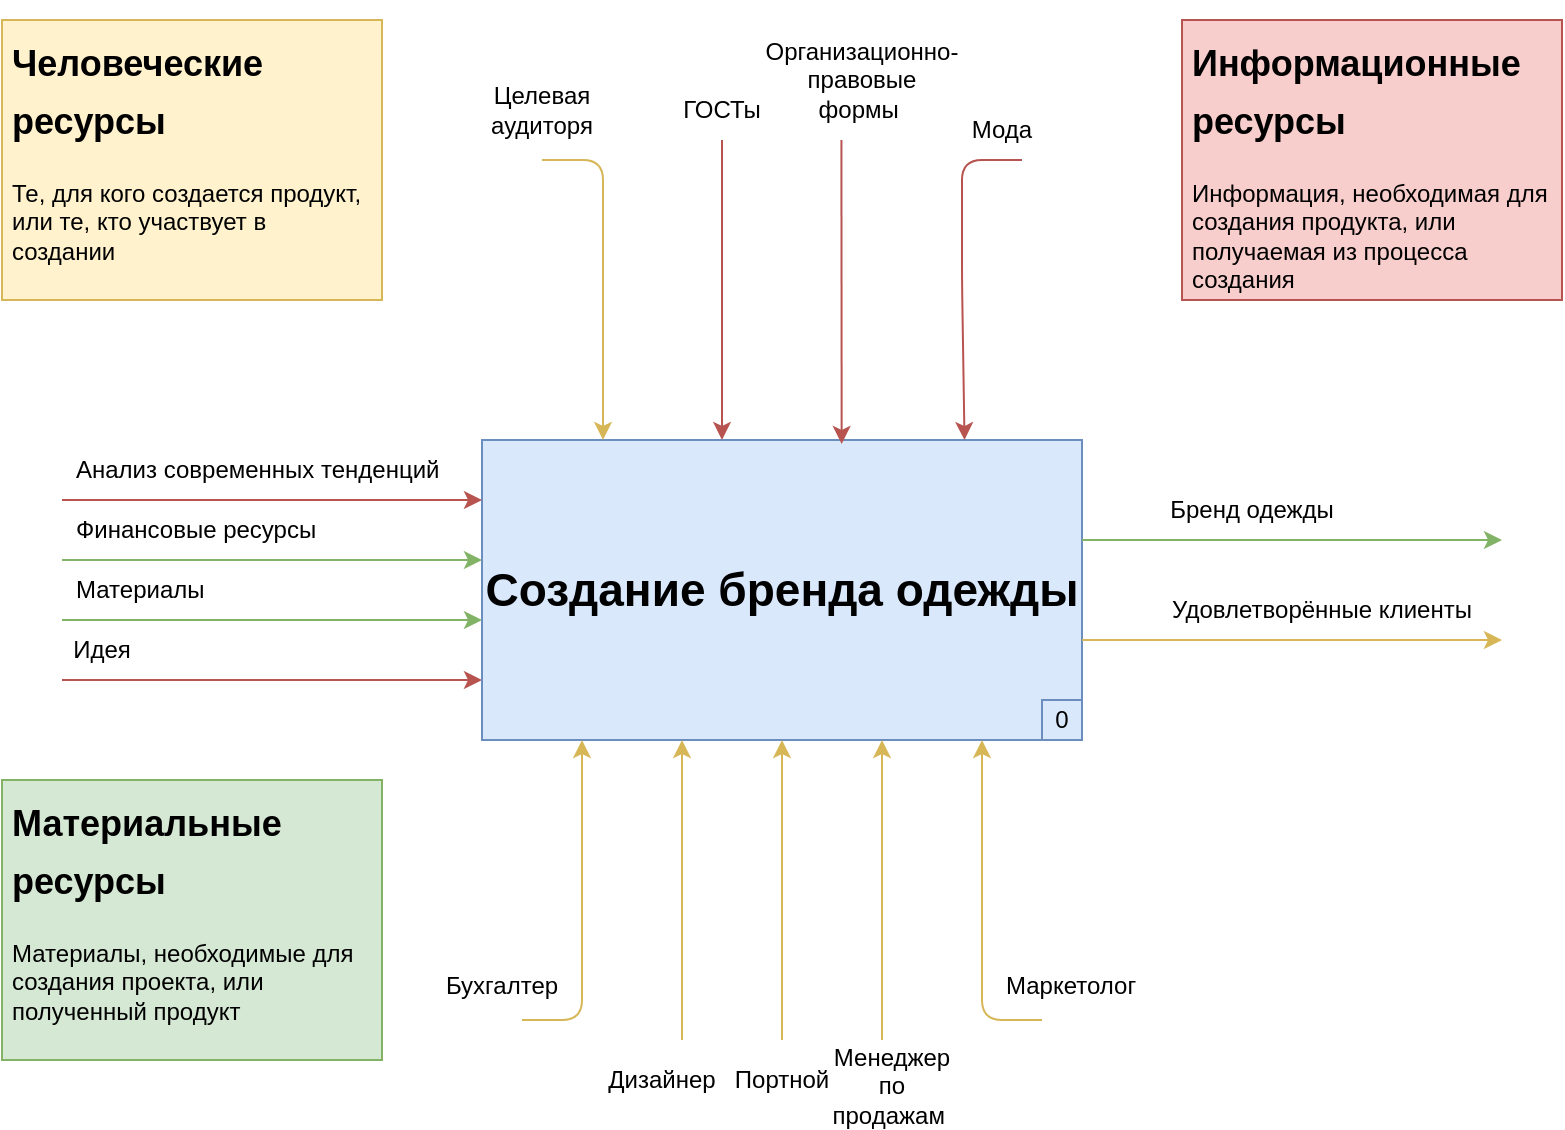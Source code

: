 <mxfile version="23.1.5" type="device">
  <diagram id="R2lEEEUBdFMjLlhIrx00" name="Page-1">
    <mxGraphModel dx="1002" dy="575" grid="1" gridSize="10" guides="1" tooltips="1" connect="1" arrows="1" fold="1" page="1" pageScale="1" pageWidth="850" pageHeight="1100" math="0" shadow="0" extFonts="Permanent Marker^https://fonts.googleapis.com/css?family=Permanent+Marker">
      <root>
        <mxCell id="0" />
        <mxCell id="1" parent="0" />
        <mxCell id="nWgdCa_OSJq7tMi1Lqan-3" value="" style="endArrow=classic;html=1;rounded=0;fillColor=#f8cecc;strokeColor=#b85450;" parent="1" edge="1">
          <mxGeometry width="50" height="50" relative="1" as="geometry">
            <mxPoint x="50" y="610" as="sourcePoint" />
            <mxPoint x="260" y="610" as="targetPoint" />
          </mxGeometry>
        </mxCell>
        <mxCell id="nWgdCa_OSJq7tMi1Lqan-5" value="Идея" style="text;html=1;strokeColor=none;fillColor=none;align=center;verticalAlign=middle;whiteSpace=wrap;rounded=0;" parent="1" vertex="1">
          <mxGeometry x="40" y="580" width="60" height="30" as="geometry" />
        </mxCell>
        <mxCell id="nWgdCa_OSJq7tMi1Lqan-6" value="" style="endArrow=classic;html=1;rounded=0;fillColor=#d5e8d4;strokeColor=#82b366;" parent="1" edge="1">
          <mxGeometry width="50" height="50" relative="1" as="geometry">
            <mxPoint x="50" y="580" as="sourcePoint" />
            <mxPoint x="260" y="580" as="targetPoint" />
          </mxGeometry>
        </mxCell>
        <mxCell id="nWgdCa_OSJq7tMi1Lqan-7" value="Материалы" style="text;html=1;strokeColor=none;fillColor=none;align=left;verticalAlign=middle;whiteSpace=wrap;rounded=0;" parent="1" vertex="1">
          <mxGeometry x="55" y="550" width="70" height="30" as="geometry" />
        </mxCell>
        <mxCell id="nWgdCa_OSJq7tMi1Lqan-8" value="" style="endArrow=classic;html=1;rounded=0;fillColor=#d5e8d4;strokeColor=#82b366;" parent="1" edge="1">
          <mxGeometry width="50" height="50" relative="1" as="geometry">
            <mxPoint x="50" y="550" as="sourcePoint" />
            <mxPoint x="260" y="550" as="targetPoint" />
          </mxGeometry>
        </mxCell>
        <mxCell id="nWgdCa_OSJq7tMi1Lqan-9" value="Финансовые ресурсы" style="text;html=1;align=left;verticalAlign=middle;whiteSpace=wrap;rounded=0;" parent="1" vertex="1">
          <mxGeometry x="55" y="520" width="130" height="30" as="geometry" />
        </mxCell>
        <mxCell id="nWgdCa_OSJq7tMi1Lqan-1" value="&lt;b&gt;&lt;font style=&quot;font-size: 23px;&quot;&gt;Создание бренда одежды&lt;/font&gt;&lt;/b&gt;" style="rounded=0;whiteSpace=wrap;html=1;fillColor=#dae8fc;strokeColor=#6c8ebf;" parent="1" vertex="1">
          <mxGeometry x="260" y="490" width="300" height="150" as="geometry" />
        </mxCell>
        <mxCell id="nWgdCa_OSJq7tMi1Lqan-16" value="" style="endArrow=classic;html=1;rounded=0;fillColor=#d5e8d4;strokeColor=#82b366;" parent="1" edge="1">
          <mxGeometry width="50" height="50" relative="1" as="geometry">
            <mxPoint x="560" y="540" as="sourcePoint" />
            <mxPoint x="770" y="540" as="targetPoint" />
          </mxGeometry>
        </mxCell>
        <mxCell id="nWgdCa_OSJq7tMi1Lqan-17" value="Бренд одежды" style="text;html=1;strokeColor=none;fillColor=none;align=center;verticalAlign=middle;whiteSpace=wrap;rounded=0;" parent="1" vertex="1">
          <mxGeometry x="600" y="510" width="90" height="30" as="geometry" />
        </mxCell>
        <mxCell id="nWgdCa_OSJq7tMi1Lqan-18" value="" style="endArrow=classic;html=1;rounded=0;fillColor=#f8cecc;strokeColor=#b85450;" parent="1" edge="1">
          <mxGeometry width="50" height="50" relative="1" as="geometry">
            <mxPoint x="50" y="520" as="sourcePoint" />
            <mxPoint x="260" y="520" as="targetPoint" />
          </mxGeometry>
        </mxCell>
        <mxCell id="nWgdCa_OSJq7tMi1Lqan-19" value="Анализ современных тенденций" style="text;html=1;strokeColor=none;fillColor=none;align=left;verticalAlign=middle;whiteSpace=wrap;rounded=0;" parent="1" vertex="1">
          <mxGeometry x="55" y="490" width="185" height="30" as="geometry" />
        </mxCell>
        <mxCell id="nWgdCa_OSJq7tMi1Lqan-21" value="" style="endArrow=classic;html=1;rounded=0;fillColor=#fff2cc;strokeColor=#d6b656;" parent="1" edge="1">
          <mxGeometry width="50" height="50" relative="1" as="geometry">
            <mxPoint x="560" y="590" as="sourcePoint" />
            <mxPoint x="770" y="590" as="targetPoint" />
          </mxGeometry>
        </mxCell>
        <mxCell id="nWgdCa_OSJq7tMi1Lqan-22" value="Удовлетворённые клиенты" style="text;html=1;strokeColor=none;fillColor=none;align=center;verticalAlign=middle;whiteSpace=wrap;rounded=0;" parent="1" vertex="1">
          <mxGeometry x="600" y="560" width="160" height="30" as="geometry" />
        </mxCell>
        <mxCell id="nWgdCa_OSJq7tMi1Lqan-28" value="" style="endArrow=classic;html=1;rounded=0;fillColor=#f8cecc;strokeColor=#b85450;" parent="1" edge="1">
          <mxGeometry width="50" height="50" relative="1" as="geometry">
            <mxPoint x="380" y="340" as="sourcePoint" />
            <mxPoint x="380" y="490" as="targetPoint" />
          </mxGeometry>
        </mxCell>
        <mxCell id="nWgdCa_OSJq7tMi1Lqan-30" value="" style="endArrow=classic;html=1;rounded=0;entryX=0.315;entryY=-0.004;entryDx=0;entryDy=0;entryPerimeter=0;fillColor=#fff2cc;strokeColor=#d6b656;" parent="1" edge="1">
          <mxGeometry width="50" height="50" relative="1" as="geometry">
            <mxPoint x="360" y="790" as="sourcePoint" />
            <mxPoint x="360" y="640" as="targetPoint" />
          </mxGeometry>
        </mxCell>
        <mxCell id="nWgdCa_OSJq7tMi1Lqan-31" value="Дизайнер" style="text;html=1;strokeColor=none;fillColor=none;align=center;verticalAlign=middle;whiteSpace=wrap;rounded=0;" parent="1" vertex="1">
          <mxGeometry x="330" y="800" width="40" height="20" as="geometry" />
        </mxCell>
        <mxCell id="nWgdCa_OSJq7tMi1Lqan-32" value="" style="endArrow=classic;html=1;rounded=0;fillColor=#fff2cc;strokeColor=#d6b656;" parent="1" edge="1">
          <mxGeometry width="50" height="50" relative="1" as="geometry">
            <mxPoint x="410" y="790" as="sourcePoint" />
            <mxPoint x="410" y="640" as="targetPoint" />
            <Array as="points">
              <mxPoint x="410" y="660" />
            </Array>
          </mxGeometry>
        </mxCell>
        <mxCell id="nWgdCa_OSJq7tMi1Lqan-33" value="Портной" style="text;html=1;strokeColor=none;fillColor=none;align=center;verticalAlign=middle;whiteSpace=wrap;rounded=0;" parent="1" vertex="1">
          <mxGeometry x="380" y="795" width="60" height="30" as="geometry" />
        </mxCell>
        <mxCell id="nWgdCa_OSJq7tMi1Lqan-34" value="" style="endArrow=classic;html=1;rounded=0;fillColor=#fff2cc;strokeColor=#d6b656;" parent="1" edge="1">
          <mxGeometry width="50" height="50" relative="1" as="geometry">
            <mxPoint x="460" y="790" as="sourcePoint" />
            <mxPoint x="460" y="640" as="targetPoint" />
            <Array as="points">
              <mxPoint x="460" y="710" />
            </Array>
          </mxGeometry>
        </mxCell>
        <mxCell id="nWgdCa_OSJq7tMi1Lqan-35" value="Менеджер по продажам&amp;nbsp;" style="text;html=1;strokeColor=none;fillColor=none;align=center;verticalAlign=middle;whiteSpace=wrap;rounded=0;" parent="1" vertex="1">
          <mxGeometry x="440" y="800" width="50" height="25" as="geometry" />
        </mxCell>
        <mxCell id="nWgdCa_OSJq7tMi1Lqan-39" value="" style="endArrow=classic;html=1;rounded=1;curved=0;fillColor=#fff2cc;strokeColor=#d6b656;" parent="1" edge="1">
          <mxGeometry width="50" height="50" relative="1" as="geometry">
            <mxPoint x="540" y="780" as="sourcePoint" />
            <mxPoint x="510" y="640" as="targetPoint" />
            <Array as="points">
              <mxPoint x="510" y="780" />
            </Array>
          </mxGeometry>
        </mxCell>
        <mxCell id="nWgdCa_OSJq7tMi1Lqan-40" value="Маркетолог" style="text;html=1;strokeColor=none;fillColor=none;align=left;verticalAlign=middle;whiteSpace=wrap;rounded=0;" parent="1" vertex="1">
          <mxGeometry x="520" y="750" width="50" height="25" as="geometry" />
        </mxCell>
        <mxCell id="nWgdCa_OSJq7tMi1Lqan-41" value="" style="endArrow=classic;html=1;rounded=1;curved=0;fillColor=#fff2cc;strokeColor=#d6b656;" parent="1" edge="1">
          <mxGeometry width="50" height="50" relative="1" as="geometry">
            <mxPoint x="280" y="780" as="sourcePoint" />
            <mxPoint x="310" y="640" as="targetPoint" />
            <Array as="points">
              <mxPoint x="310" y="780" />
            </Array>
          </mxGeometry>
        </mxCell>
        <mxCell id="nWgdCa_OSJq7tMi1Lqan-42" value="Бухгалтер" style="text;html=1;strokeColor=none;fillColor=none;align=center;verticalAlign=middle;whiteSpace=wrap;rounded=0;" parent="1" vertex="1">
          <mxGeometry x="240" y="752.5" width="60" height="20" as="geometry" />
        </mxCell>
        <mxCell id="nWgdCa_OSJq7tMi1Lqan-43" value="ГОСТы" style="text;html=1;strokeColor=none;fillColor=none;align=center;verticalAlign=middle;whiteSpace=wrap;rounded=0;" parent="1" vertex="1">
          <mxGeometry x="350" y="310" width="60" height="30" as="geometry" />
        </mxCell>
        <mxCell id="nWgdCa_OSJq7tMi1Lqan-44" value="" style="endArrow=classic;html=1;rounded=0;entryX=0.452;entryY=0.012;entryDx=0;entryDy=0;entryPerimeter=0;fillColor=#f8cecc;strokeColor=#b85450;" parent="1" edge="1">
          <mxGeometry width="50" height="50" relative="1" as="geometry">
            <mxPoint x="439.71" y="340" as="sourcePoint" />
            <mxPoint x="439.83" y="492.0" as="targetPoint" />
          </mxGeometry>
        </mxCell>
        <mxCell id="nWgdCa_OSJq7tMi1Lqan-45" value="Организационно- правовые формы&amp;nbsp;" style="text;html=1;strokeColor=none;fillColor=none;align=center;verticalAlign=middle;whiteSpace=wrap;rounded=0;" parent="1" vertex="1">
          <mxGeometry x="400" y="290" width="100" height="40" as="geometry" />
        </mxCell>
        <mxCell id="nWgdCa_OSJq7tMi1Lqan-48" value="" style="endArrow=classic;html=1;rounded=1;curved=0;fillColor=#fff2cc;strokeColor=#d6b656;" parent="1" edge="1">
          <mxGeometry width="50" height="50" relative="1" as="geometry">
            <mxPoint x="290" y="350" as="sourcePoint" />
            <mxPoint x="320.5" y="490" as="targetPoint" />
            <Array as="points">
              <mxPoint x="320.5" y="350" />
            </Array>
          </mxGeometry>
        </mxCell>
        <mxCell id="nWgdCa_OSJq7tMi1Lqan-50" value="Целевая аудиторя" style="text;html=1;strokeColor=none;fillColor=none;align=center;verticalAlign=middle;whiteSpace=wrap;rounded=0;" parent="1" vertex="1">
          <mxGeometry x="260" y="310" width="60" height="30" as="geometry" />
        </mxCell>
        <mxCell id="nWgdCa_OSJq7tMi1Lqan-54" value="" style="endArrow=classic;html=1;rounded=1;entryX=0.868;entryY=-0.007;entryDx=0;entryDy=0;entryPerimeter=0;curved=0;fillColor=#f8cecc;strokeColor=#b85450;" parent="1" edge="1">
          <mxGeometry width="50" height="50" relative="1" as="geometry">
            <mxPoint x="530" y="350" as="sourcePoint" />
            <mxPoint x="501.26" y="490.0" as="targetPoint" />
            <Array as="points">
              <mxPoint x="500" y="350" />
              <mxPoint x="500" y="410" />
            </Array>
          </mxGeometry>
        </mxCell>
        <mxCell id="nWgdCa_OSJq7tMi1Lqan-55" value="Мода" style="text;html=1;strokeColor=none;fillColor=none;align=center;verticalAlign=middle;whiteSpace=wrap;rounded=0;" parent="1" vertex="1">
          <mxGeometry x="490" y="320" width="60" height="30" as="geometry" />
        </mxCell>
        <mxCell id="KFrMSVpAkXBQNOpXP_fS-5" value="&lt;h1&gt;&lt;font style=&quot;font-size: 18px;&quot;&gt;Человеческие ресурсы&lt;/font&gt;&lt;/h1&gt;&lt;div&gt;Те, для кого создается продукт, или те, кто участвует в создании&lt;/div&gt;" style="text;html=1;spacing=5;spacingTop=-20;whiteSpace=wrap;overflow=hidden;rounded=0;fillColor=#fff2cc;strokeColor=#d6b656;" vertex="1" parent="1">
          <mxGeometry x="20" y="280" width="190" height="140" as="geometry" />
        </mxCell>
        <mxCell id="KFrMSVpAkXBQNOpXP_fS-6" value="&lt;h1&gt;&lt;font style=&quot;font-size: 18px;&quot;&gt;Информационные ресурсы&lt;/font&gt;&lt;/h1&gt;&lt;div&gt;Информация, необходимая для создания продукта, или получаемая из процесса создания&lt;/div&gt;" style="text;html=1;spacing=5;spacingTop=-20;whiteSpace=wrap;overflow=hidden;rounded=0;fillColor=#f8cecc;strokeColor=#b85450;" vertex="1" parent="1">
          <mxGeometry x="610" y="280" width="190" height="140" as="geometry" />
        </mxCell>
        <mxCell id="KFrMSVpAkXBQNOpXP_fS-7" value="&lt;h1&gt;&lt;font style=&quot;font-size: 18px;&quot;&gt;Материальные ресурсы&lt;/font&gt;&lt;/h1&gt;&lt;div&gt;Материалы, необходимые для создания проекта, или полученный продукт&lt;/div&gt;" style="text;html=1;spacing=5;spacingTop=-20;whiteSpace=wrap;overflow=hidden;rounded=0;fillColor=#d5e8d4;strokeColor=#82b366;" vertex="1" parent="1">
          <mxGeometry x="20" y="660" width="190" height="140" as="geometry" />
        </mxCell>
        <mxCell id="KFrMSVpAkXBQNOpXP_fS-8" value="0" style="whiteSpace=wrap;html=1;aspect=fixed;fillColor=#dae8fc;strokeColor=#6c8ebf;" vertex="1" parent="1">
          <mxGeometry x="540" y="620" width="20" height="20" as="geometry" />
        </mxCell>
      </root>
    </mxGraphModel>
  </diagram>
</mxfile>
